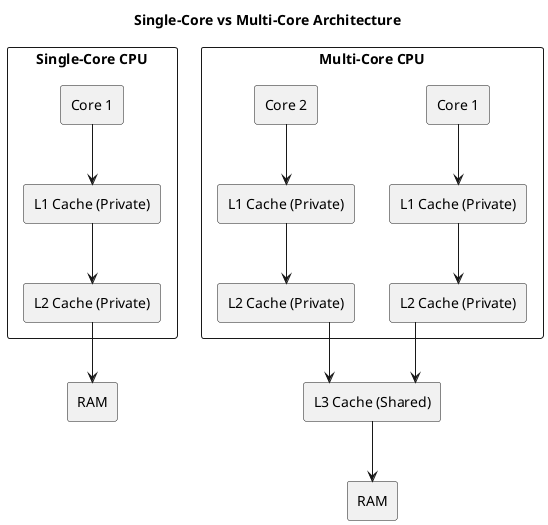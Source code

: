@startuml
title Single-Core vs Multi-Core Architecture

skinparam linetype ortho

' Single-Core Architecture
rectangle "Single-Core CPU" {
    rectangle "Core 1" as C1
    rectangle "L1 Cache (Private)" as L1_1
    rectangle "L2 Cache (Private)" as L2_1
}
rectangle "RAM" as RAM

C1 -down-> L1_1
L1_1 -down-> L2_1
L2_1 -down-> RAM

' Multi-Core Architecture
rectangle "Multi-Core CPU" {
    rectangle "Core 1" as MC1
    rectangle "L1 Cache (Private)" as ML1_1
    rectangle "L2 Cache (Private)" as ML2_1

    rectangle "Core 2" as MC2
    rectangle "L1 Cache (Private)" as ML1_2
    rectangle "L2 Cache (Private)" as ML2_2
}

rectangle "L3 Cache (Shared)" as L3
rectangle "RAM" as MRAM

MC1 -down-> ML1_1
ML1_1 -down-> ML2_1
MC2 -down-> ML1_2
ML1_2 -down-> ML2_2

ML2_1 -down-> L3
ML2_2 -down-> L3
L3 -down-> MRAM
@enduml
